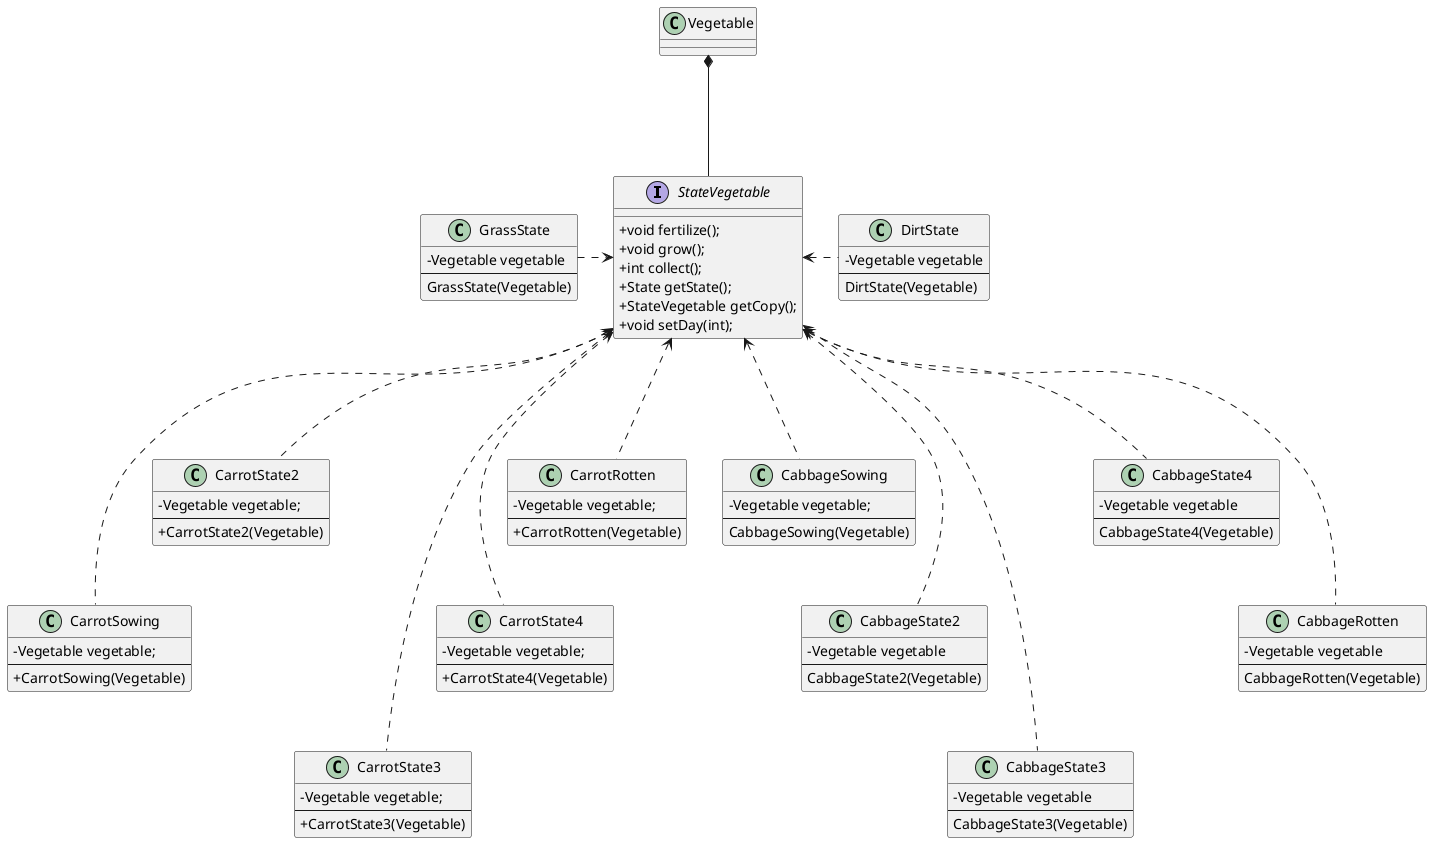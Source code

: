 @startuml

skinparam classAttributeIconSize 0


interface StateVegetable {
+void fertilize();
+void grow();
+int collect();
+State getState();
+StateVegetable getCopy();
+void setDay(int);
}

class CarrotSowing {
-Vegetable vegetable;
--
+CarrotSowing(Vegetable)
}

class CarrotState2 {
-Vegetable vegetable;
--
+CarrotState2(Vegetable)
}


class CarrotState3 {
-Vegetable vegetable;
--
+CarrotState3(Vegetable)
}

class CarrotState4 {
-Vegetable vegetable;
--
+CarrotState4(Vegetable)
}

class CarrotRotten {
-Vegetable vegetable;
--
+CarrotRotten(Vegetable)
}

class CabbageSowing {
-Vegetable vegetable;
--
CabbageSowing(Vegetable)
}




class CabbageState2{
-Vegetable vegetable
--
CabbageState2(Vegetable)
}


class CabbageState3{
-Vegetable vegetable
--
CabbageState3(Vegetable)
}


class CabbageState4{
-Vegetable vegetable
--
CabbageState4(Vegetable)
}


class CabbageRotten{
-Vegetable vegetable
--
CabbageRotten(Vegetable)
}

class DirtState {
-Vegetable vegetable
--
DirtState(Vegetable)
}

class GrassState {
-Vegetable vegetable
--
GrassState(Vegetable)
}


StateVegetable <.... CarrotSowing
StateVegetable <... CarrotState2
StateVegetable <..... CarrotState3
StateVegetable <.... CarrotState4
StateVegetable <... CarrotRotten

StateVegetable <..... CabbageState3
StateVegetable <... CabbageState4
StateVegetable <.... CabbageRotten
StateVegetable <... CabbageSowing
StateVegetable <.... CabbageState2

StateVegetable <.left. GrassState
StateVegetable <.right. DirtState

Vegetable *--- StateVegetable





@enduml